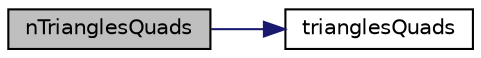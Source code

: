 digraph "nTrianglesQuads"
{
  bgcolor="transparent";
  edge [fontname="Helvetica",fontsize="10",labelfontname="Helvetica",labelfontsize="10"];
  node [fontname="Helvetica",fontsize="10",shape=record];
  rankdir="LR";
  Node1 [label="nTrianglesQuads",height=0.2,width=0.4,color="black", fillcolor="grey75", style="filled", fontcolor="black"];
  Node1 -> Node2 [color="midnightblue",fontsize="10",style="solid",fontname="Helvetica"];
  Node2 [label="trianglesQuads",height=0.2,width=0.4,color="black",URL="$a00714.html#a0e44f8a2763bed5a8372a82c7766fe7c",tooltip="Split into triangles and quads. "];
}

